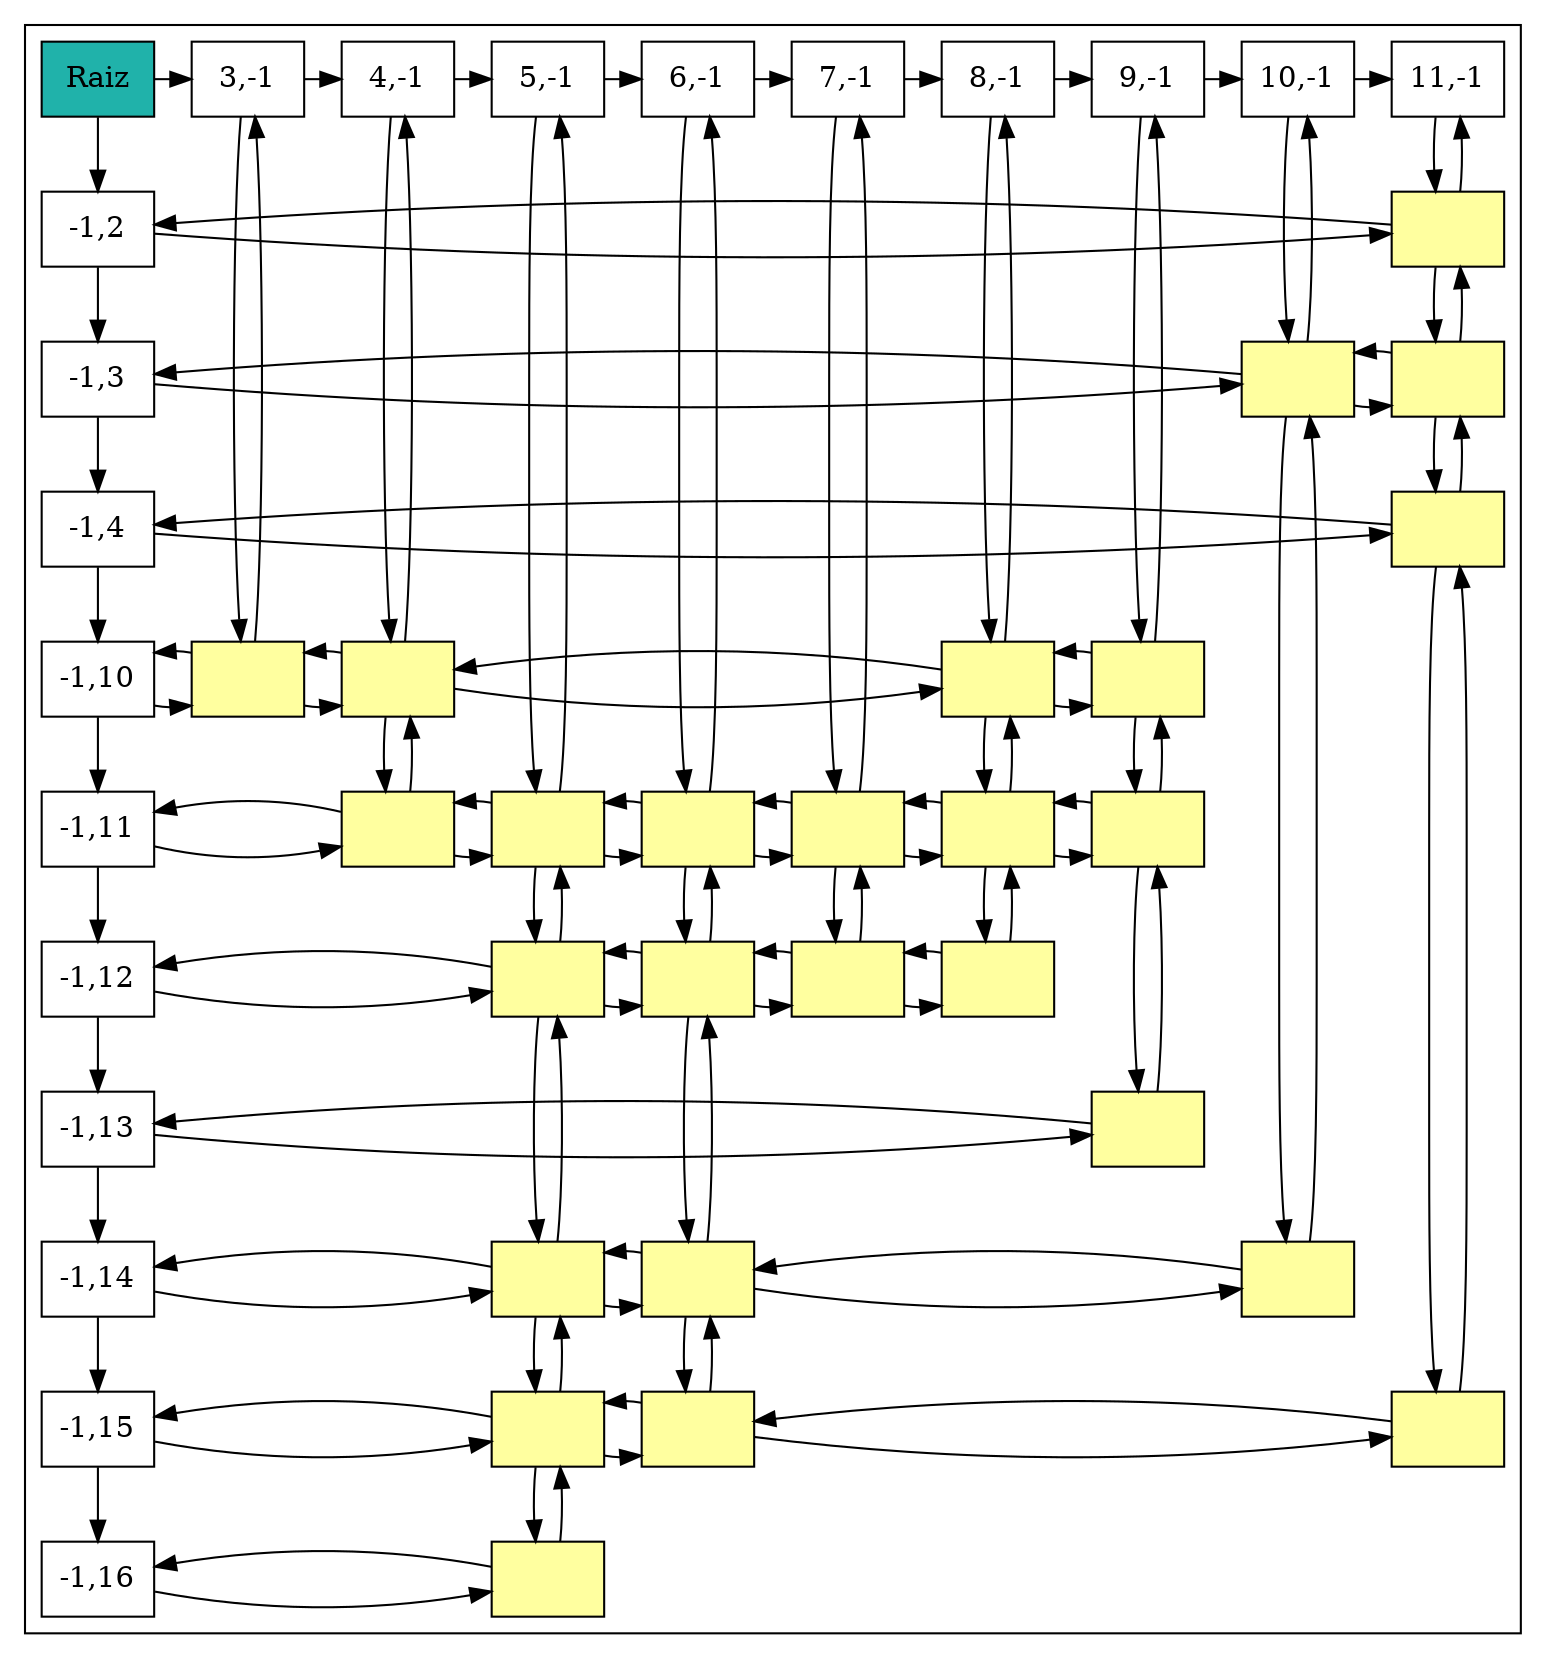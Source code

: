 digraph G {
node[shape=box style=filled];
subgraph cluster_0{
NodoRaiz[label="Raiz" fillcolor=lightseagreen]
Nodo1036802058[fillcolor=white label="-1,2" group=1];
Nodo883544648[fillcolor=white label="-1,3" group=1];
Nodo1133354125[fillcolor=white label="-1,4" group=1];
Nodo919813761[fillcolor=white label="-1,10" group=1];
Nodo1770007641[fillcolor=white label="-1,11" group=1];
Nodo323066035[fillcolor=white label="-1,12" group=1];
Nodo1015482274[fillcolor=white label="-1,13" group=1];
Nodo328139141[fillcolor=white label="-1,14" group=1];
Nodo2072319305[fillcolor=white label="-1,15" group=1];
Nodo1679728266[fillcolor=white label="-1,16" group=1];
Nodo1612726204[fillcolor=white label="3,-1" group=5];
Nodo189303060[fillcolor=white label="4,-1" group=6];
Nodo1479866985[fillcolor=white label="5,-1" group=7];
Nodo1213125931[fillcolor=white label="6,-1" group=8];
Nodo695389761[fillcolor=white label="7,-1" group=9];
Nodo1715331666[fillcolor=white label="8,-1" group=10];
Nodo421903182[fillcolor=white label="9,-1" group=11];
Nodo662487756[fillcolor=white label="10,-1" group=12];
Nodo415432868[fillcolor=white label="11,-1" group=13];
Nodo1036802058->Nodo883544648;
Nodo883544648->Nodo1133354125;
Nodo1133354125->Nodo919813761;
Nodo919813761->Nodo1770007641;
Nodo1770007641->Nodo323066035;
Nodo323066035->Nodo1015482274;
Nodo1015482274->Nodo328139141;
Nodo328139141->Nodo2072319305;
Nodo2072319305->Nodo1679728266;
Nodo1612726204->Nodo189303060
Nodo189303060->Nodo1479866985
Nodo1479866985->Nodo1213125931
Nodo1213125931->Nodo695389761
Nodo695389761->Nodo1715331666
Nodo1715331666->Nodo421903182
Nodo421903182->Nodo662487756
Nodo662487756->Nodo415432868
NodoRaiz->Nodo1036802058;
NodoRaiz->Nodo1612726204;
{rank=same;NodoRaiz;Nodo1612726204;Nodo189303060;Nodo1479866985;Nodo1213125931;Nodo695389761;Nodo1715331666;Nodo421903182;Nodo662487756;Nodo415432868}
Nodo778233176[label="" fillcolor="#FFFF9F"group=13];
Nodo1047632955[label="" fillcolor="#FFFF9F"group=12];
Nodo561476549[label="" fillcolor="#FFFF9F"group=13];
Nodo176228134[label="" fillcolor="#FFFF9F"group=13];
Nodo291851932[label="" fillcolor="#FFFF9F"group=5];
Nodo623802421[label="" fillcolor="#FFFF9F"group=6];
Nodo164677976[label="" fillcolor="#FFFF9F"group=10];
Nodo1077624520[label="" fillcolor="#FFFF9F"group=11];
Nodo688119787[label="" fillcolor="#FFFF9F"group=6];
Nodo1686480126[label="" fillcolor="#FFFF9F"group=7];
Nodo1690521322[label="" fillcolor="#FFFF9F"group=8];
Nodo1609166144[label="" fillcolor="#FFFF9F"group=9];
Nodo262432682[label="" fillcolor="#FFFF9F"group=10];
Nodo220129615[label="" fillcolor="#FFFF9F"group=11];
Nodo1023833044[label="" fillcolor="#FFFF9F"group=7];
Nodo181215000[label="" fillcolor="#FFFF9F"group=8];
Nodo645439708[label="" fillcolor="#FFFF9F"group=9];
Nodo1557557709[label="" fillcolor="#FFFF9F"group=10];
Nodo1388327248[label="" fillcolor="#FFFF9F"group=11];
Nodo806863311[label="" fillcolor="#FFFF9F"group=7];
Nodo1393228113[label="" fillcolor="#FFFF9F"group=8];
Nodo941872221[label="" fillcolor="#FFFF9F"group=12];
Nodo1019065060[label="" fillcolor="#FFFF9F"group=7];
Nodo1864654482[label="" fillcolor="#FFFF9F"group=8];
Nodo871394059[label="" fillcolor="#FFFF9F"group=13];
Nodo1639183104[label="" fillcolor="#FFFF9F"group=7];
{rank=same}
Nodo1036802058->Nodo778233176;
Nodo1036802058->Nodo778233176[dir=back];
{rank=same;Nodo1036802058;Nodo778233176}
Nodo883544648->Nodo1047632955;
Nodo883544648->Nodo1047632955[dir=back];
Nodo1047632955->Nodo561476549;
Nodo1047632955->Nodo561476549[dir=back];
{rank=same;Nodo883544648;Nodo1047632955;Nodo561476549}
Nodo1133354125->Nodo176228134;
Nodo1133354125->Nodo176228134[dir=back];
{rank=same;Nodo1133354125;Nodo176228134}
Nodo919813761->Nodo291851932;
Nodo919813761->Nodo291851932[dir=back];
Nodo291851932->Nodo623802421;
Nodo291851932->Nodo623802421[dir=back];
Nodo623802421->Nodo164677976;
Nodo623802421->Nodo164677976[dir=back];
Nodo164677976->Nodo1077624520;
Nodo164677976->Nodo1077624520[dir=back];
{rank=same;Nodo919813761;Nodo291851932;Nodo623802421;Nodo164677976;Nodo1077624520}
Nodo1770007641->Nodo688119787;
Nodo1770007641->Nodo688119787[dir=back];
Nodo688119787->Nodo1686480126;
Nodo688119787->Nodo1686480126[dir=back];
Nodo1686480126->Nodo1690521322;
Nodo1686480126->Nodo1690521322[dir=back];
Nodo1690521322->Nodo1609166144;
Nodo1690521322->Nodo1609166144[dir=back];
Nodo1609166144->Nodo262432682;
Nodo1609166144->Nodo262432682[dir=back];
Nodo262432682->Nodo220129615;
Nodo262432682->Nodo220129615[dir=back];
{rank=same;Nodo1770007641;Nodo688119787;Nodo1686480126;Nodo1690521322;Nodo1609166144;Nodo262432682;Nodo220129615}
Nodo323066035->Nodo1023833044;
Nodo323066035->Nodo1023833044[dir=back];
Nodo1023833044->Nodo181215000;
Nodo1023833044->Nodo181215000[dir=back];
Nodo181215000->Nodo645439708;
Nodo181215000->Nodo645439708[dir=back];
Nodo645439708->Nodo1557557709;
Nodo645439708->Nodo1557557709[dir=back];
{rank=same;Nodo323066035;Nodo1023833044;Nodo181215000;Nodo645439708;Nodo1557557709}
Nodo1015482274->Nodo1388327248;
Nodo1015482274->Nodo1388327248[dir=back];
{rank=same;Nodo1015482274;Nodo1388327248}
Nodo328139141->Nodo806863311;
Nodo328139141->Nodo806863311[dir=back];
Nodo806863311->Nodo1393228113;
Nodo806863311->Nodo1393228113[dir=back];
Nodo1393228113->Nodo941872221;
Nodo1393228113->Nodo941872221[dir=back];
{rank=same;Nodo328139141;Nodo806863311;Nodo1393228113;Nodo941872221}
Nodo2072319305->Nodo1019065060;
Nodo2072319305->Nodo1019065060[dir=back];
Nodo1019065060->Nodo1864654482;
Nodo1019065060->Nodo1864654482[dir=back];
Nodo1864654482->Nodo871394059;
Nodo1864654482->Nodo871394059[dir=back];
{rank=same;Nodo2072319305;Nodo1019065060;Nodo1864654482;Nodo871394059}
Nodo1679728266->Nodo1639183104;
Nodo1679728266->Nodo1639183104[dir=back];
{rank=same;Nodo1679728266;Nodo1639183104}
Nodo1612726204->Nodo291851932;
Nodo1612726204->Nodo291851932[dir=back];
Nodo189303060->Nodo623802421;
Nodo189303060->Nodo623802421[dir=back];
Nodo1479866985->Nodo1686480126;
Nodo1479866985->Nodo1686480126[dir=back];
Nodo1213125931->Nodo1690521322;
Nodo1213125931->Nodo1690521322[dir=back];
Nodo695389761->Nodo1609166144;
Nodo695389761->Nodo1609166144[dir=back];
Nodo1715331666->Nodo164677976;
Nodo1715331666->Nodo164677976[dir=back];
Nodo421903182->Nodo1077624520;
Nodo421903182->Nodo1077624520[dir=back];
Nodo662487756->Nodo1047632955;
Nodo662487756->Nodo1047632955[dir=back];
Nodo415432868->Nodo778233176;
Nodo415432868->Nodo778233176[dir=back];
Nodo778233176->Nodo561476549;
Nodo778233176->Nodo561476549[dir=back];
Nodo1047632955->Nodo941872221;
Nodo1047632955->Nodo941872221[dir=back];
Nodo561476549->Nodo176228134;
Nodo561476549->Nodo176228134[dir=back];
Nodo176228134->Nodo871394059;
Nodo176228134->Nodo871394059[dir=back];
Nodo623802421->Nodo688119787;
Nodo623802421->Nodo688119787[dir=back];
Nodo164677976->Nodo262432682;
Nodo164677976->Nodo262432682[dir=back];
Nodo1077624520->Nodo220129615;
Nodo1077624520->Nodo220129615[dir=back];
Nodo1686480126->Nodo1023833044;
Nodo1686480126->Nodo1023833044[dir=back];
Nodo1690521322->Nodo181215000;
Nodo1690521322->Nodo181215000[dir=back];
Nodo1609166144->Nodo645439708;
Nodo1609166144->Nodo645439708[dir=back];
Nodo262432682->Nodo1557557709;
Nodo262432682->Nodo1557557709[dir=back];
Nodo220129615->Nodo1388327248;
Nodo220129615->Nodo1388327248[dir=back];
Nodo1023833044->Nodo806863311;
Nodo1023833044->Nodo806863311[dir=back];
Nodo181215000->Nodo1393228113;
Nodo181215000->Nodo1393228113[dir=back];
Nodo806863311->Nodo1019065060;
Nodo806863311->Nodo1019065060[dir=back];
Nodo1393228113->Nodo1864654482;
Nodo1393228113->Nodo1864654482[dir=back];
Nodo1019065060->Nodo1639183104;
Nodo1019065060->Nodo1639183104[dir=back];
}
}